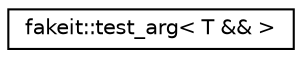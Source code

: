 digraph "Graphical Class Hierarchy"
{
  edge [fontname="Helvetica",fontsize="10",labelfontname="Helvetica",labelfontsize="10"];
  node [fontname="Helvetica",fontsize="10",shape=record];
  rankdir="LR";
  Node1 [label="fakeit::test_arg\< T && \>",height=0.2,width=0.4,color="black", fillcolor="white", style="filled",URL="$d5/d60/structfakeit_1_1test__arg_3_01T_01_6_6_01_4.html"];
}
